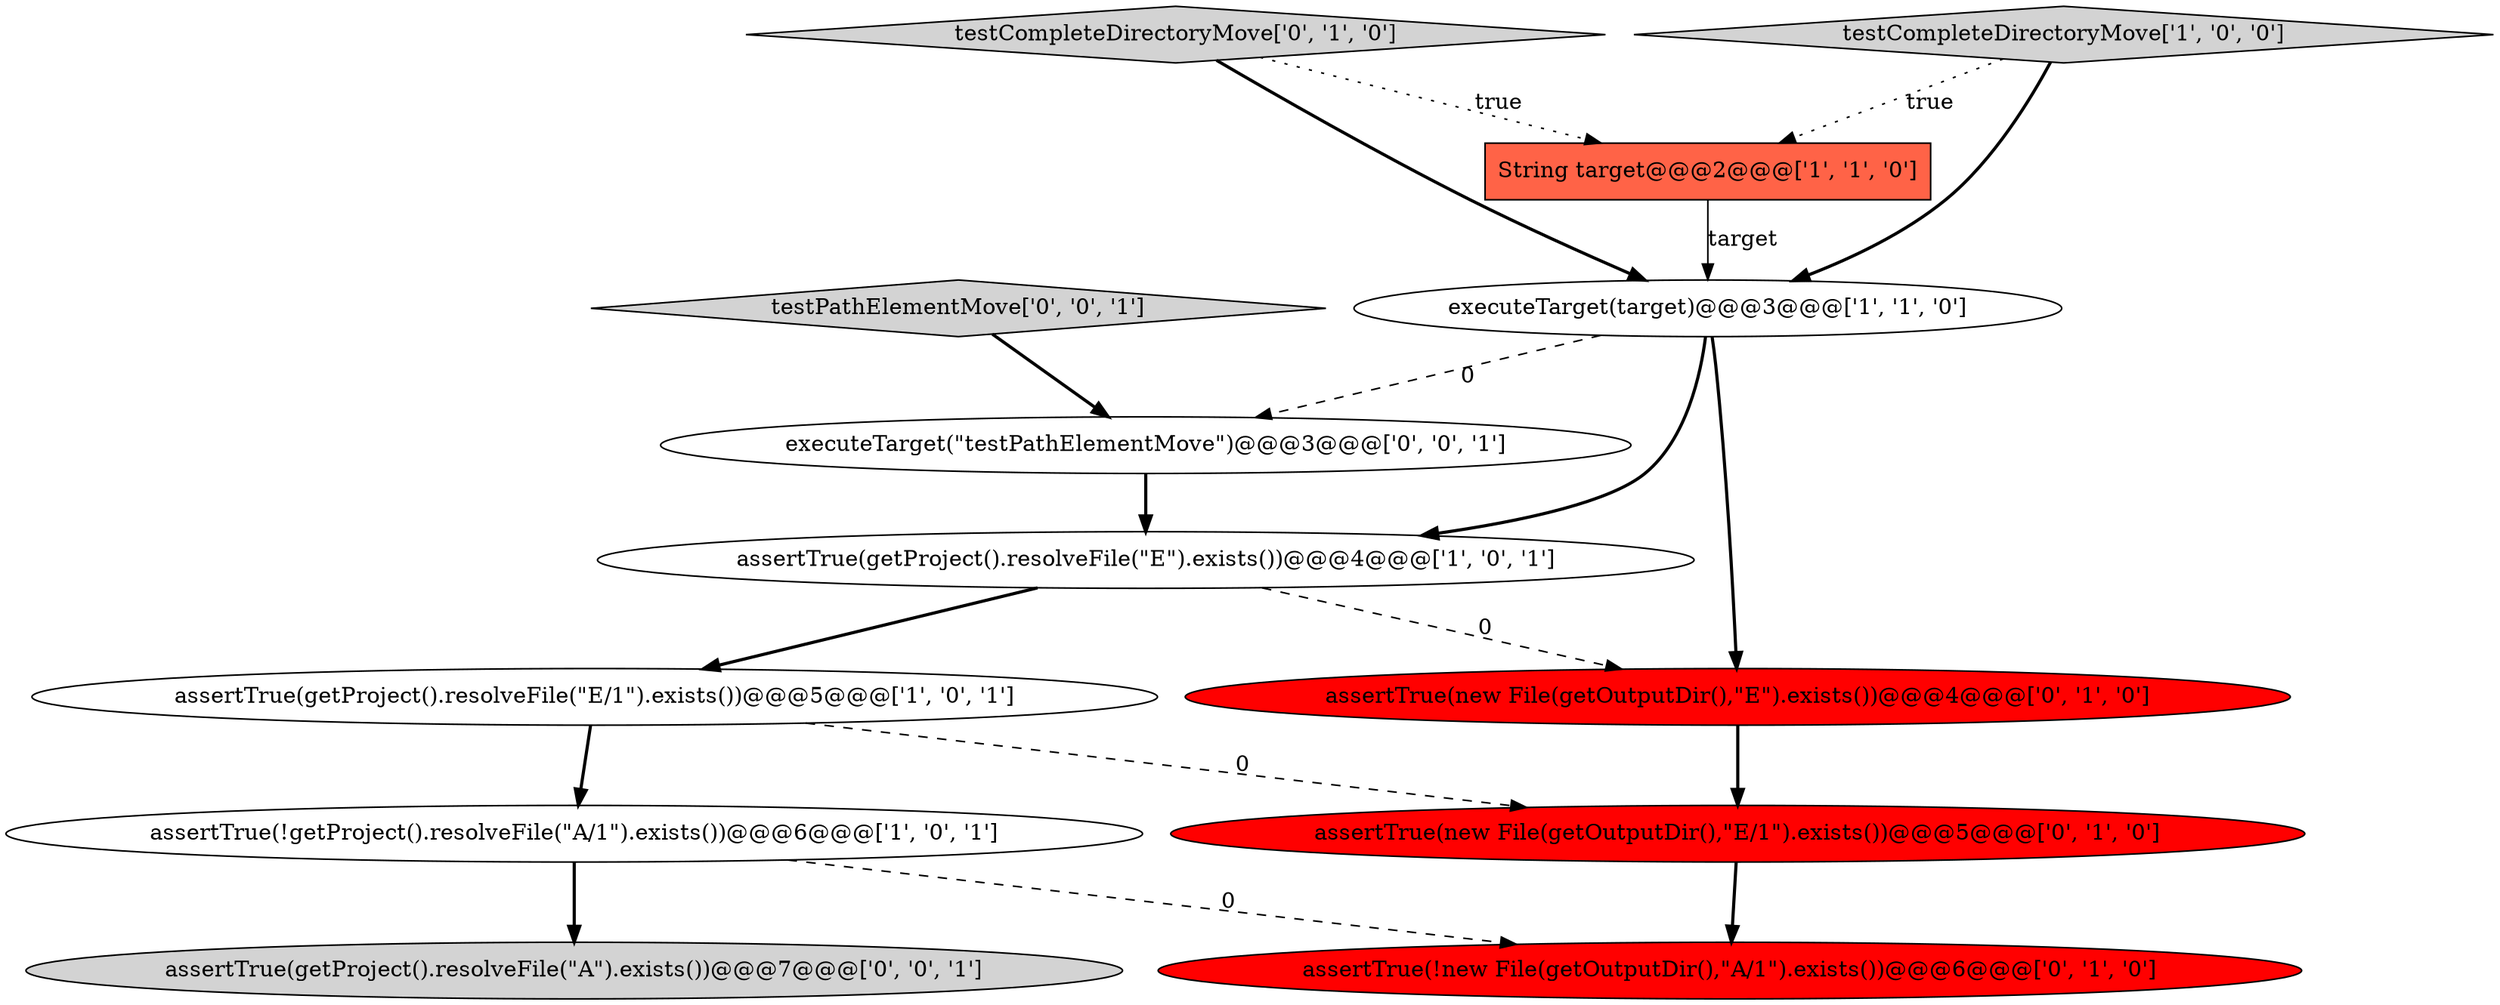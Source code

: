 digraph {
11 [style = filled, label = "testPathElementMove['0', '0', '1']", fillcolor = lightgray, shape = diamond image = "AAA0AAABBB3BBB"];
0 [style = filled, label = "String target@@@2@@@['1', '1', '0']", fillcolor = tomato, shape = box image = "AAA0AAABBB1BBB"];
12 [style = filled, label = "assertTrue(getProject().resolveFile(\"A\").exists())@@@7@@@['0', '0', '1']", fillcolor = lightgray, shape = ellipse image = "AAA0AAABBB3BBB"];
9 [style = filled, label = "testCompleteDirectoryMove['0', '1', '0']", fillcolor = lightgray, shape = diamond image = "AAA0AAABBB2BBB"];
3 [style = filled, label = "executeTarget(target)@@@3@@@['1', '1', '0']", fillcolor = white, shape = ellipse image = "AAA0AAABBB1BBB"];
1 [style = filled, label = "assertTrue(getProject().resolveFile(\"E\").exists())@@@4@@@['1', '0', '1']", fillcolor = white, shape = ellipse image = "AAA0AAABBB1BBB"];
10 [style = filled, label = "executeTarget(\"testPathElementMove\")@@@3@@@['0', '0', '1']", fillcolor = white, shape = ellipse image = "AAA0AAABBB3BBB"];
7 [style = filled, label = "assertTrue(new File(getOutputDir(),\"E/1\").exists())@@@5@@@['0', '1', '0']", fillcolor = red, shape = ellipse image = "AAA1AAABBB2BBB"];
6 [style = filled, label = "assertTrue(!new File(getOutputDir(),\"A/1\").exists())@@@6@@@['0', '1', '0']", fillcolor = red, shape = ellipse image = "AAA1AAABBB2BBB"];
5 [style = filled, label = "assertTrue(!getProject().resolveFile(\"A/1\").exists())@@@6@@@['1', '0', '1']", fillcolor = white, shape = ellipse image = "AAA0AAABBB1BBB"];
4 [style = filled, label = "testCompleteDirectoryMove['1', '0', '0']", fillcolor = lightgray, shape = diamond image = "AAA0AAABBB1BBB"];
8 [style = filled, label = "assertTrue(new File(getOutputDir(),\"E\").exists())@@@4@@@['0', '1', '0']", fillcolor = red, shape = ellipse image = "AAA1AAABBB2BBB"];
2 [style = filled, label = "assertTrue(getProject().resolveFile(\"E/1\").exists())@@@5@@@['1', '0', '1']", fillcolor = white, shape = ellipse image = "AAA0AAABBB1BBB"];
9->3 [style = bold, label=""];
4->3 [style = bold, label=""];
1->8 [style = dashed, label="0"];
1->2 [style = bold, label=""];
3->10 [style = dashed, label="0"];
7->6 [style = bold, label=""];
9->0 [style = dotted, label="true"];
5->6 [style = dashed, label="0"];
3->1 [style = bold, label=""];
10->1 [style = bold, label=""];
5->12 [style = bold, label=""];
2->7 [style = dashed, label="0"];
11->10 [style = bold, label=""];
0->3 [style = solid, label="target"];
3->8 [style = bold, label=""];
8->7 [style = bold, label=""];
4->0 [style = dotted, label="true"];
2->5 [style = bold, label=""];
}
